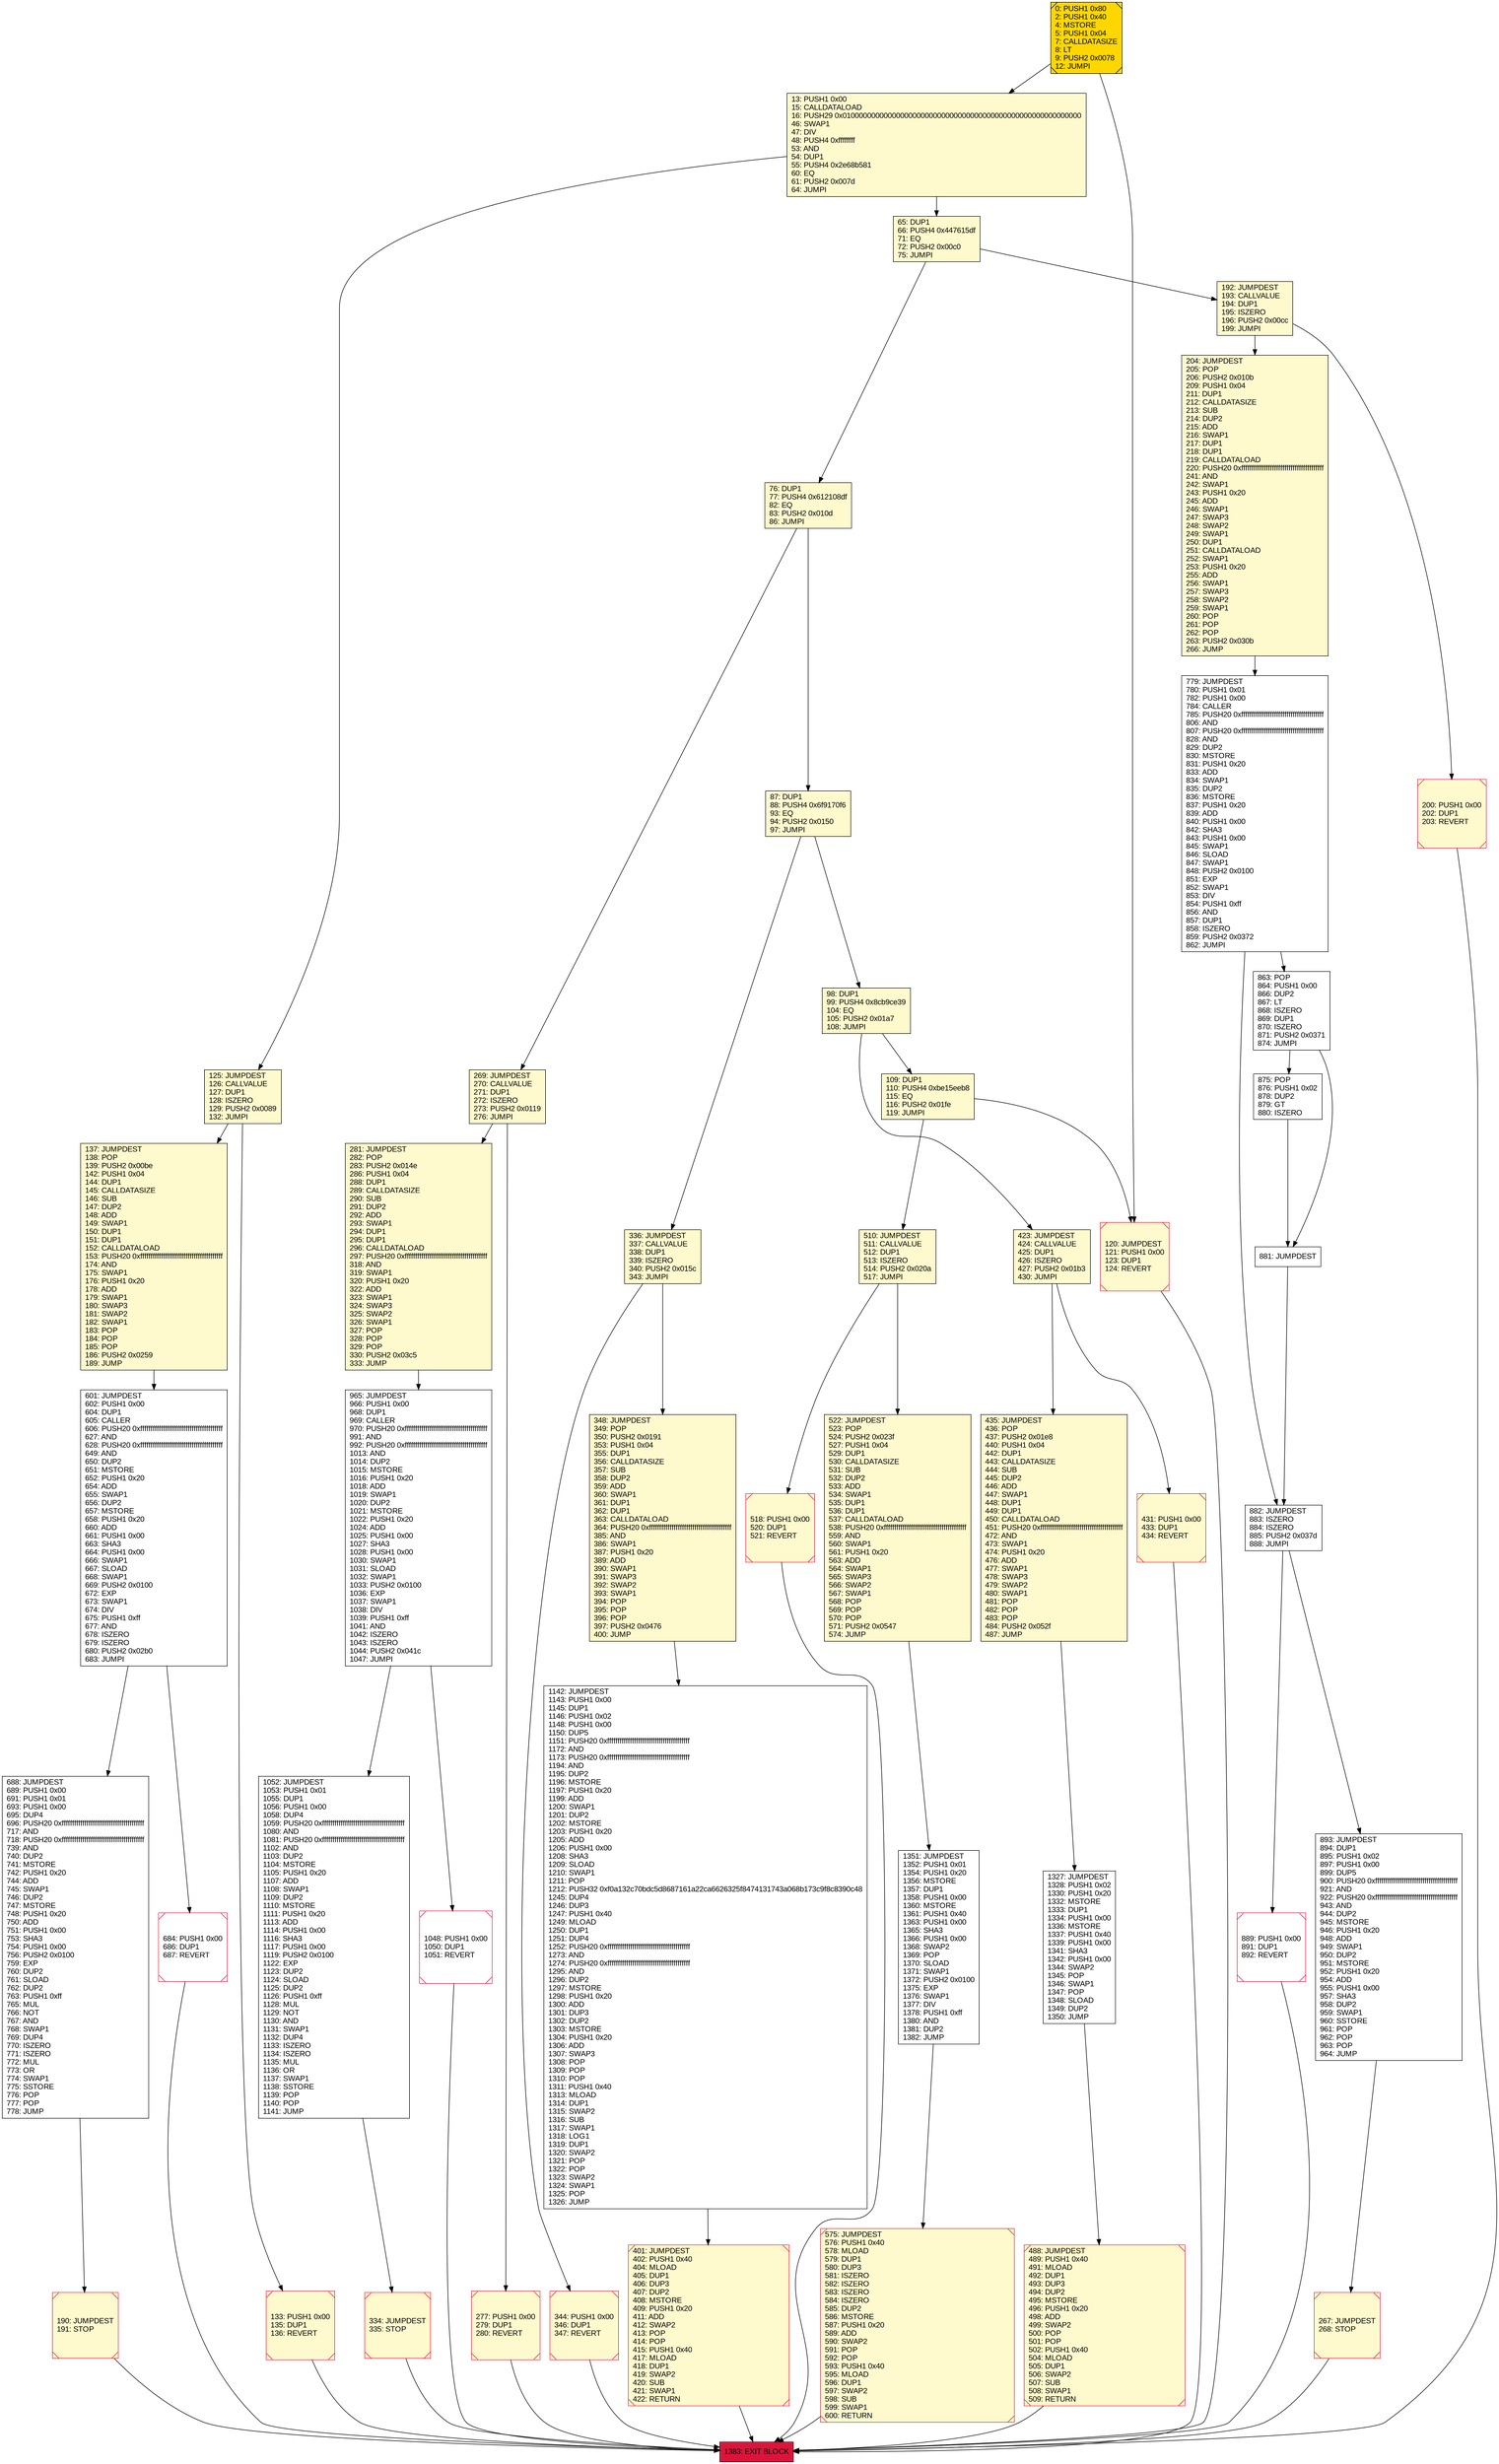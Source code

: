 digraph G {
bgcolor=transparent rankdir=UD;
node [shape=box style=filled color=black fillcolor=white fontname=arial fontcolor=black];
575 [label="575: JUMPDEST\l576: PUSH1 0x40\l578: MLOAD\l579: DUP1\l580: DUP3\l581: ISZERO\l582: ISZERO\l583: ISZERO\l584: ISZERO\l585: DUP2\l586: MSTORE\l587: PUSH1 0x20\l589: ADD\l590: SWAP2\l591: POP\l592: POP\l593: PUSH1 0x40\l595: MLOAD\l596: DUP1\l597: SWAP2\l598: SUB\l599: SWAP1\l600: RETURN\l" fillcolor=lemonchiffon shape=Msquare color=crimson ];
192 [label="192: JUMPDEST\l193: CALLVALUE\l194: DUP1\l195: ISZERO\l196: PUSH2 0x00cc\l199: JUMPI\l" fillcolor=lemonchiffon ];
601 [label="601: JUMPDEST\l602: PUSH1 0x00\l604: DUP1\l605: CALLER\l606: PUSH20 0xffffffffffffffffffffffffffffffffffffffff\l627: AND\l628: PUSH20 0xffffffffffffffffffffffffffffffffffffffff\l649: AND\l650: DUP2\l651: MSTORE\l652: PUSH1 0x20\l654: ADD\l655: SWAP1\l656: DUP2\l657: MSTORE\l658: PUSH1 0x20\l660: ADD\l661: PUSH1 0x00\l663: SHA3\l664: PUSH1 0x00\l666: SWAP1\l667: SLOAD\l668: SWAP1\l669: PUSH2 0x0100\l672: EXP\l673: SWAP1\l674: DIV\l675: PUSH1 0xff\l677: AND\l678: ISZERO\l679: ISZERO\l680: PUSH2 0x02b0\l683: JUMPI\l" ];
522 [label="522: JUMPDEST\l523: POP\l524: PUSH2 0x023f\l527: PUSH1 0x04\l529: DUP1\l530: CALLDATASIZE\l531: SUB\l532: DUP2\l533: ADD\l534: SWAP1\l535: DUP1\l536: DUP1\l537: CALLDATALOAD\l538: PUSH20 0xffffffffffffffffffffffffffffffffffffffff\l559: AND\l560: SWAP1\l561: PUSH1 0x20\l563: ADD\l564: SWAP1\l565: SWAP3\l566: SWAP2\l567: SWAP1\l568: POP\l569: POP\l570: POP\l571: PUSH2 0x0547\l574: JUMP\l" fillcolor=lemonchiffon ];
684 [label="684: PUSH1 0x00\l686: DUP1\l687: REVERT\l" shape=Msquare color=crimson ];
431 [label="431: PUSH1 0x00\l433: DUP1\l434: REVERT\l" fillcolor=lemonchiffon shape=Msquare color=crimson ];
423 [label="423: JUMPDEST\l424: CALLVALUE\l425: DUP1\l426: ISZERO\l427: PUSH2 0x01b3\l430: JUMPI\l" fillcolor=lemonchiffon ];
1052 [label="1052: JUMPDEST\l1053: PUSH1 0x01\l1055: DUP1\l1056: PUSH1 0x00\l1058: DUP4\l1059: PUSH20 0xffffffffffffffffffffffffffffffffffffffff\l1080: AND\l1081: PUSH20 0xffffffffffffffffffffffffffffffffffffffff\l1102: AND\l1103: DUP2\l1104: MSTORE\l1105: PUSH1 0x20\l1107: ADD\l1108: SWAP1\l1109: DUP2\l1110: MSTORE\l1111: PUSH1 0x20\l1113: ADD\l1114: PUSH1 0x00\l1116: SHA3\l1117: PUSH1 0x00\l1119: PUSH2 0x0100\l1122: EXP\l1123: DUP2\l1124: SLOAD\l1125: DUP2\l1126: PUSH1 0xff\l1128: MUL\l1129: NOT\l1130: AND\l1131: SWAP1\l1132: DUP4\l1133: ISZERO\l1134: ISZERO\l1135: MUL\l1136: OR\l1137: SWAP1\l1138: SSTORE\l1139: POP\l1140: POP\l1141: JUMP\l" ];
688 [label="688: JUMPDEST\l689: PUSH1 0x00\l691: PUSH1 0x01\l693: PUSH1 0x00\l695: DUP4\l696: PUSH20 0xffffffffffffffffffffffffffffffffffffffff\l717: AND\l718: PUSH20 0xffffffffffffffffffffffffffffffffffffffff\l739: AND\l740: DUP2\l741: MSTORE\l742: PUSH1 0x20\l744: ADD\l745: SWAP1\l746: DUP2\l747: MSTORE\l748: PUSH1 0x20\l750: ADD\l751: PUSH1 0x00\l753: SHA3\l754: PUSH1 0x00\l756: PUSH2 0x0100\l759: EXP\l760: DUP2\l761: SLOAD\l762: DUP2\l763: PUSH1 0xff\l765: MUL\l766: NOT\l767: AND\l768: SWAP1\l769: DUP4\l770: ISZERO\l771: ISZERO\l772: MUL\l773: OR\l774: SWAP1\l775: SSTORE\l776: POP\l777: POP\l778: JUMP\l" ];
336 [label="336: JUMPDEST\l337: CALLVALUE\l338: DUP1\l339: ISZERO\l340: PUSH2 0x015c\l343: JUMPI\l" fillcolor=lemonchiffon ];
267 [label="267: JUMPDEST\l268: STOP\l" fillcolor=lemonchiffon shape=Msquare color=crimson ];
510 [label="510: JUMPDEST\l511: CALLVALUE\l512: DUP1\l513: ISZERO\l514: PUSH2 0x020a\l517: JUMPI\l" fillcolor=lemonchiffon ];
401 [label="401: JUMPDEST\l402: PUSH1 0x40\l404: MLOAD\l405: DUP1\l406: DUP3\l407: DUP2\l408: MSTORE\l409: PUSH1 0x20\l411: ADD\l412: SWAP2\l413: POP\l414: POP\l415: PUSH1 0x40\l417: MLOAD\l418: DUP1\l419: SWAP2\l420: SUB\l421: SWAP1\l422: RETURN\l" fillcolor=lemonchiffon shape=Msquare color=crimson ];
133 [label="133: PUSH1 0x00\l135: DUP1\l136: REVERT\l" fillcolor=lemonchiffon shape=Msquare color=crimson ];
76 [label="76: DUP1\l77: PUSH4 0x612108df\l82: EQ\l83: PUSH2 0x010d\l86: JUMPI\l" fillcolor=lemonchiffon ];
204 [label="204: JUMPDEST\l205: POP\l206: PUSH2 0x010b\l209: PUSH1 0x04\l211: DUP1\l212: CALLDATASIZE\l213: SUB\l214: DUP2\l215: ADD\l216: SWAP1\l217: DUP1\l218: DUP1\l219: CALLDATALOAD\l220: PUSH20 0xffffffffffffffffffffffffffffffffffffffff\l241: AND\l242: SWAP1\l243: PUSH1 0x20\l245: ADD\l246: SWAP1\l247: SWAP3\l248: SWAP2\l249: SWAP1\l250: DUP1\l251: CALLDATALOAD\l252: SWAP1\l253: PUSH1 0x20\l255: ADD\l256: SWAP1\l257: SWAP3\l258: SWAP2\l259: SWAP1\l260: POP\l261: POP\l262: POP\l263: PUSH2 0x030b\l266: JUMP\l" fillcolor=lemonchiffon ];
518 [label="518: PUSH1 0x00\l520: DUP1\l521: REVERT\l" fillcolor=lemonchiffon shape=Msquare color=crimson ];
190 [label="190: JUMPDEST\l191: STOP\l" fillcolor=lemonchiffon shape=Msquare color=crimson ];
281 [label="281: JUMPDEST\l282: POP\l283: PUSH2 0x014e\l286: PUSH1 0x04\l288: DUP1\l289: CALLDATASIZE\l290: SUB\l291: DUP2\l292: ADD\l293: SWAP1\l294: DUP1\l295: DUP1\l296: CALLDATALOAD\l297: PUSH20 0xffffffffffffffffffffffffffffffffffffffff\l318: AND\l319: SWAP1\l320: PUSH1 0x20\l322: ADD\l323: SWAP1\l324: SWAP3\l325: SWAP2\l326: SWAP1\l327: POP\l328: POP\l329: POP\l330: PUSH2 0x03c5\l333: JUMP\l" fillcolor=lemonchiffon ];
277 [label="277: PUSH1 0x00\l279: DUP1\l280: REVERT\l" fillcolor=lemonchiffon shape=Msquare color=crimson ];
65 [label="65: DUP1\l66: PUSH4 0x447615df\l71: EQ\l72: PUSH2 0x00c0\l75: JUMPI\l" fillcolor=lemonchiffon ];
125 [label="125: JUMPDEST\l126: CALLVALUE\l127: DUP1\l128: ISZERO\l129: PUSH2 0x0089\l132: JUMPI\l" fillcolor=lemonchiffon ];
779 [label="779: JUMPDEST\l780: PUSH1 0x01\l782: PUSH1 0x00\l784: CALLER\l785: PUSH20 0xffffffffffffffffffffffffffffffffffffffff\l806: AND\l807: PUSH20 0xffffffffffffffffffffffffffffffffffffffff\l828: AND\l829: DUP2\l830: MSTORE\l831: PUSH1 0x20\l833: ADD\l834: SWAP1\l835: DUP2\l836: MSTORE\l837: PUSH1 0x20\l839: ADD\l840: PUSH1 0x00\l842: SHA3\l843: PUSH1 0x00\l845: SWAP1\l846: SLOAD\l847: SWAP1\l848: PUSH2 0x0100\l851: EXP\l852: SWAP1\l853: DIV\l854: PUSH1 0xff\l856: AND\l857: DUP1\l858: ISZERO\l859: PUSH2 0x0372\l862: JUMPI\l" ];
1048 [label="1048: PUSH1 0x00\l1050: DUP1\l1051: REVERT\l" shape=Msquare color=crimson ];
0 [label="0: PUSH1 0x80\l2: PUSH1 0x40\l4: MSTORE\l5: PUSH1 0x04\l7: CALLDATASIZE\l8: LT\l9: PUSH2 0x0078\l12: JUMPI\l" fillcolor=lemonchiffon shape=Msquare fillcolor=gold ];
875 [label="875: POP\l876: PUSH1 0x02\l878: DUP2\l879: GT\l880: ISZERO\l" ];
881 [label="881: JUMPDEST\l" ];
87 [label="87: DUP1\l88: PUSH4 0x6f9170f6\l93: EQ\l94: PUSH2 0x0150\l97: JUMPI\l" fillcolor=lemonchiffon ];
965 [label="965: JUMPDEST\l966: PUSH1 0x00\l968: DUP1\l969: CALLER\l970: PUSH20 0xffffffffffffffffffffffffffffffffffffffff\l991: AND\l992: PUSH20 0xffffffffffffffffffffffffffffffffffffffff\l1013: AND\l1014: DUP2\l1015: MSTORE\l1016: PUSH1 0x20\l1018: ADD\l1019: SWAP1\l1020: DUP2\l1021: MSTORE\l1022: PUSH1 0x20\l1024: ADD\l1025: PUSH1 0x00\l1027: SHA3\l1028: PUSH1 0x00\l1030: SWAP1\l1031: SLOAD\l1032: SWAP1\l1033: PUSH2 0x0100\l1036: EXP\l1037: SWAP1\l1038: DIV\l1039: PUSH1 0xff\l1041: AND\l1042: ISZERO\l1043: ISZERO\l1044: PUSH2 0x041c\l1047: JUMPI\l" ];
1351 [label="1351: JUMPDEST\l1352: PUSH1 0x01\l1354: PUSH1 0x20\l1356: MSTORE\l1357: DUP1\l1358: PUSH1 0x00\l1360: MSTORE\l1361: PUSH1 0x40\l1363: PUSH1 0x00\l1365: SHA3\l1366: PUSH1 0x00\l1368: SWAP2\l1369: POP\l1370: SLOAD\l1371: SWAP1\l1372: PUSH2 0x0100\l1375: EXP\l1376: SWAP1\l1377: DIV\l1378: PUSH1 0xff\l1380: AND\l1381: DUP2\l1382: JUMP\l" ];
863 [label="863: POP\l864: PUSH1 0x00\l866: DUP2\l867: LT\l868: ISZERO\l869: DUP1\l870: ISZERO\l871: PUSH2 0x0371\l874: JUMPI\l" ];
137 [label="137: JUMPDEST\l138: POP\l139: PUSH2 0x00be\l142: PUSH1 0x04\l144: DUP1\l145: CALLDATASIZE\l146: SUB\l147: DUP2\l148: ADD\l149: SWAP1\l150: DUP1\l151: DUP1\l152: CALLDATALOAD\l153: PUSH20 0xffffffffffffffffffffffffffffffffffffffff\l174: AND\l175: SWAP1\l176: PUSH1 0x20\l178: ADD\l179: SWAP1\l180: SWAP3\l181: SWAP2\l182: SWAP1\l183: POP\l184: POP\l185: POP\l186: PUSH2 0x0259\l189: JUMP\l" fillcolor=lemonchiffon ];
889 [label="889: PUSH1 0x00\l891: DUP1\l892: REVERT\l" shape=Msquare color=crimson ];
334 [label="334: JUMPDEST\l335: STOP\l" fillcolor=lemonchiffon shape=Msquare color=crimson ];
488 [label="488: JUMPDEST\l489: PUSH1 0x40\l491: MLOAD\l492: DUP1\l493: DUP3\l494: DUP2\l495: MSTORE\l496: PUSH1 0x20\l498: ADD\l499: SWAP2\l500: POP\l501: POP\l502: PUSH1 0x40\l504: MLOAD\l505: DUP1\l506: SWAP2\l507: SUB\l508: SWAP1\l509: RETURN\l" fillcolor=lemonchiffon shape=Msquare color=crimson ];
348 [label="348: JUMPDEST\l349: POP\l350: PUSH2 0x0191\l353: PUSH1 0x04\l355: DUP1\l356: CALLDATASIZE\l357: SUB\l358: DUP2\l359: ADD\l360: SWAP1\l361: DUP1\l362: DUP1\l363: CALLDATALOAD\l364: PUSH20 0xffffffffffffffffffffffffffffffffffffffff\l385: AND\l386: SWAP1\l387: PUSH1 0x20\l389: ADD\l390: SWAP1\l391: SWAP3\l392: SWAP2\l393: SWAP1\l394: POP\l395: POP\l396: POP\l397: PUSH2 0x0476\l400: JUMP\l" fillcolor=lemonchiffon ];
13 [label="13: PUSH1 0x00\l15: CALLDATALOAD\l16: PUSH29 0x0100000000000000000000000000000000000000000000000000000000\l46: SWAP1\l47: DIV\l48: PUSH4 0xffffffff\l53: AND\l54: DUP1\l55: PUSH4 0x2e68b581\l60: EQ\l61: PUSH2 0x007d\l64: JUMPI\l" fillcolor=lemonchiffon ];
269 [label="269: JUMPDEST\l270: CALLVALUE\l271: DUP1\l272: ISZERO\l273: PUSH2 0x0119\l276: JUMPI\l" fillcolor=lemonchiffon ];
1142 [label="1142: JUMPDEST\l1143: PUSH1 0x00\l1145: DUP1\l1146: PUSH1 0x02\l1148: PUSH1 0x00\l1150: DUP5\l1151: PUSH20 0xffffffffffffffffffffffffffffffffffffffff\l1172: AND\l1173: PUSH20 0xffffffffffffffffffffffffffffffffffffffff\l1194: AND\l1195: DUP2\l1196: MSTORE\l1197: PUSH1 0x20\l1199: ADD\l1200: SWAP1\l1201: DUP2\l1202: MSTORE\l1203: PUSH1 0x20\l1205: ADD\l1206: PUSH1 0x00\l1208: SHA3\l1209: SLOAD\l1210: SWAP1\l1211: POP\l1212: PUSH32 0xf0a132c70bdc5d8687161a22ca6626325f8474131743a068b173c9f8c8390c48\l1245: DUP4\l1246: DUP3\l1247: PUSH1 0x40\l1249: MLOAD\l1250: DUP1\l1251: DUP4\l1252: PUSH20 0xffffffffffffffffffffffffffffffffffffffff\l1273: AND\l1274: PUSH20 0xffffffffffffffffffffffffffffffffffffffff\l1295: AND\l1296: DUP2\l1297: MSTORE\l1298: PUSH1 0x20\l1300: ADD\l1301: DUP3\l1302: DUP2\l1303: MSTORE\l1304: PUSH1 0x20\l1306: ADD\l1307: SWAP3\l1308: POP\l1309: POP\l1310: POP\l1311: PUSH1 0x40\l1313: MLOAD\l1314: DUP1\l1315: SWAP2\l1316: SUB\l1317: SWAP1\l1318: LOG1\l1319: DUP1\l1320: SWAP2\l1321: POP\l1322: POP\l1323: SWAP2\l1324: SWAP1\l1325: POP\l1326: JUMP\l" ];
1383 [label="1383: EXIT BLOCK\l" fillcolor=crimson ];
200 [label="200: PUSH1 0x00\l202: DUP1\l203: REVERT\l" fillcolor=lemonchiffon shape=Msquare color=crimson ];
435 [label="435: JUMPDEST\l436: POP\l437: PUSH2 0x01e8\l440: PUSH1 0x04\l442: DUP1\l443: CALLDATASIZE\l444: SUB\l445: DUP2\l446: ADD\l447: SWAP1\l448: DUP1\l449: DUP1\l450: CALLDATALOAD\l451: PUSH20 0xffffffffffffffffffffffffffffffffffffffff\l472: AND\l473: SWAP1\l474: PUSH1 0x20\l476: ADD\l477: SWAP1\l478: SWAP3\l479: SWAP2\l480: SWAP1\l481: POP\l482: POP\l483: POP\l484: PUSH2 0x052f\l487: JUMP\l" fillcolor=lemonchiffon ];
1327 [label="1327: JUMPDEST\l1328: PUSH1 0x02\l1330: PUSH1 0x20\l1332: MSTORE\l1333: DUP1\l1334: PUSH1 0x00\l1336: MSTORE\l1337: PUSH1 0x40\l1339: PUSH1 0x00\l1341: SHA3\l1342: PUSH1 0x00\l1344: SWAP2\l1345: POP\l1346: SWAP1\l1347: POP\l1348: SLOAD\l1349: DUP2\l1350: JUMP\l" ];
98 [label="98: DUP1\l99: PUSH4 0x8cb9ce39\l104: EQ\l105: PUSH2 0x01a7\l108: JUMPI\l" fillcolor=lemonchiffon ];
344 [label="344: PUSH1 0x00\l346: DUP1\l347: REVERT\l" fillcolor=lemonchiffon shape=Msquare color=crimson ];
882 [label="882: JUMPDEST\l883: ISZERO\l884: ISZERO\l885: PUSH2 0x037d\l888: JUMPI\l" ];
893 [label="893: JUMPDEST\l894: DUP1\l895: PUSH1 0x02\l897: PUSH1 0x00\l899: DUP5\l900: PUSH20 0xffffffffffffffffffffffffffffffffffffffff\l921: AND\l922: PUSH20 0xffffffffffffffffffffffffffffffffffffffff\l943: AND\l944: DUP2\l945: MSTORE\l946: PUSH1 0x20\l948: ADD\l949: SWAP1\l950: DUP2\l951: MSTORE\l952: PUSH1 0x20\l954: ADD\l955: PUSH1 0x00\l957: SHA3\l958: DUP2\l959: SWAP1\l960: SSTORE\l961: POP\l962: POP\l963: POP\l964: JUMP\l" ];
109 [label="109: DUP1\l110: PUSH4 0xbe15eeb8\l115: EQ\l116: PUSH2 0x01fe\l119: JUMPI\l" fillcolor=lemonchiffon ];
120 [label="120: JUMPDEST\l121: PUSH1 0x00\l123: DUP1\l124: REVERT\l" fillcolor=lemonchiffon shape=Msquare color=crimson ];
882 -> 893;
510 -> 518;
109 -> 120;
348 -> 1142;
875 -> 881;
601 -> 684;
98 -> 109;
200 -> 1383;
601 -> 688;
120 -> 1383;
76 -> 87;
435 -> 1327;
125 -> 133;
65 -> 76;
204 -> 779;
344 -> 1383;
423 -> 431;
87 -> 336;
192 -> 204;
882 -> 889;
510 -> 522;
1327 -> 488;
488 -> 1383;
688 -> 190;
334 -> 1383;
65 -> 192;
889 -> 1383;
518 -> 1383;
779 -> 882;
522 -> 1351;
76 -> 269;
133 -> 1383;
401 -> 1383;
881 -> 882;
0 -> 120;
1142 -> 401;
87 -> 98;
1052 -> 334;
1351 -> 575;
190 -> 1383;
269 -> 281;
137 -> 601;
269 -> 277;
277 -> 1383;
965 -> 1052;
109 -> 510;
13 -> 65;
13 -> 125;
1048 -> 1383;
0 -> 13;
575 -> 1383;
336 -> 344;
893 -> 267;
98 -> 423;
431 -> 1383;
684 -> 1383;
281 -> 965;
125 -> 137;
192 -> 200;
863 -> 881;
863 -> 875;
779 -> 863;
267 -> 1383;
423 -> 435;
336 -> 348;
965 -> 1048;
}